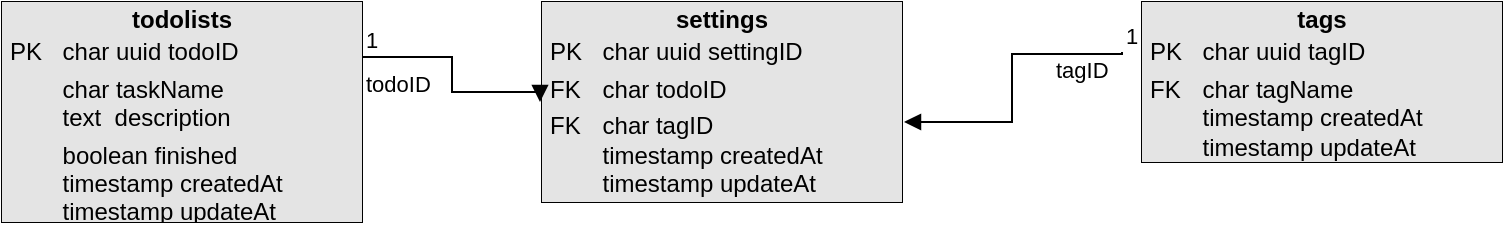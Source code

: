 <mxfile version="24.7.17">
  <diagram id="C5RBs43oDa-KdzZeNtuy" name="Page-1">
    <mxGraphModel dx="637" dy="571" grid="1" gridSize="10" guides="1" tooltips="1" connect="1" arrows="1" fold="1" page="1" pageScale="1" pageWidth="827" pageHeight="1169" math="0" shadow="0">
      <root>
        <mxCell id="WIyWlLk6GJQsqaUBKTNV-0" />
        <mxCell id="WIyWlLk6GJQsqaUBKTNV-1" parent="WIyWlLk6GJQsqaUBKTNV-0" />
        <mxCell id="BQ2eknXwwD9i8KfaOaq0-26" value="&lt;div style=&quot;box-sizing:border-box;width:100%;background:#e4e4e4;padding:2px;&quot;&gt;&lt;div style=&quot;text-align: center;&quot;&gt;&lt;b&gt;&lt;font color=&quot;#000000&quot;&gt;todolists&lt;/font&gt;&lt;/b&gt;&lt;/div&gt;&lt;table style=&quot;background-color: initial; font-size: 1em; width: 100%;&quot; cellpadding=&quot;2&quot; cellspacing=&quot;0&quot;&gt;&lt;tbody&gt;&lt;tr&gt;&lt;td&gt;&lt;font color=&quot;#000000&quot;&gt;PK&lt;/font&gt;&lt;/td&gt;&lt;td&gt;&lt;font color=&quot;#000000&quot;&gt;char uuid todoID&amp;nbsp;&lt;/font&gt;&lt;/td&gt;&lt;/tr&gt;&lt;tr&gt;&lt;td&gt;&lt;font color=&quot;#000000&quot;&gt;&lt;br&gt;&lt;/font&gt;&lt;/td&gt;&lt;td&gt;&lt;font color=&quot;#000000&quot;&gt;char taskName&lt;br&gt;text&amp;nbsp; description&lt;/font&gt;&lt;/td&gt;&lt;/tr&gt;&lt;tr&gt;&lt;td&gt;&lt;/td&gt;&lt;td&gt;&lt;font color=&quot;#000000&quot;&gt;boolean finished&lt;br&gt;timestamp createdAt&lt;br&gt;timestamp updateAt&amp;nbsp;&lt;/font&gt;&lt;/td&gt;&lt;/tr&gt;&lt;/tbody&gt;&lt;/table&gt;&lt;/div&gt;" style="verticalAlign=top;align=left;overflow=fill;html=1;whiteSpace=wrap;fillColor=default;" parent="WIyWlLk6GJQsqaUBKTNV-1" vertex="1">
          <mxGeometry x="39" y="480" width="180" height="110" as="geometry" />
        </mxCell>
        <mxCell id="BQ2eknXwwD9i8KfaOaq0-28" value="&lt;div style=&quot;box-sizing:border-box;width:100%;background:#e4e4e4;padding:2px;&quot;&gt;&lt;div style=&quot;text-align: center;&quot;&gt;&lt;b&gt;&lt;font color=&quot;#000000&quot;&gt;settings&lt;/font&gt;&lt;/b&gt;&lt;/div&gt;&lt;table style=&quot;background-color: initial; font-size: 1em; width: 100%;&quot; cellpadding=&quot;2&quot; cellspacing=&quot;0&quot;&gt;&lt;tbody&gt;&lt;tr&gt;&lt;td&gt;&lt;font color=&quot;#000000&quot;&gt;PK&lt;/font&gt;&lt;/td&gt;&lt;td&gt;&lt;font color=&quot;#000000&quot;&gt;char uuid settingID&amp;nbsp;&lt;/font&gt;&lt;/td&gt;&lt;/tr&gt;&lt;tr&gt;&lt;td&gt;&lt;font color=&quot;#000000&quot;&gt;FK&lt;/font&gt;&lt;/td&gt;&lt;td&gt;&lt;font color=&quot;#000000&quot;&gt;char todoID&lt;/font&gt;&lt;/td&gt;&lt;/tr&gt;&lt;tr&gt;&lt;td&gt;&lt;font color=&quot;#000000&quot;&gt;FK&lt;br&gt;&lt;br&gt;&lt;br&gt;&lt;/font&gt;&lt;/td&gt;&lt;td&gt;&lt;font color=&quot;#000000&quot;&gt;char tagID&lt;br&gt;&lt;/font&gt;&lt;span style=&quot;color: rgb(0, 0, 0);&quot;&gt;timestamp createdAt&lt;/span&gt;&lt;br style=&quot;color: rgb(0, 0, 0);&quot;&gt;&lt;span style=&quot;color: rgb(0, 0, 0);&quot;&gt;timestamp updateAt&amp;nbsp;&lt;/span&gt;&lt;font color=&quot;#000000&quot;&gt;&lt;br&gt;&lt;/font&gt;&lt;/td&gt;&lt;/tr&gt;&lt;/tbody&gt;&lt;/table&gt;&lt;/div&gt;" style="verticalAlign=top;align=left;overflow=fill;html=1;whiteSpace=wrap;" parent="WIyWlLk6GJQsqaUBKTNV-1" vertex="1">
          <mxGeometry x="309" y="480" width="180" height="100" as="geometry" />
        </mxCell>
        <mxCell id="BQ2eknXwwD9i8KfaOaq0-29" value="&lt;div style=&quot;box-sizing:border-box;width:100%;background:#e4e4e4;padding:2px;&quot;&gt;&lt;div style=&quot;text-align: center;&quot;&gt;&lt;b&gt;&lt;font color=&quot;#000000&quot;&gt;tags&lt;/font&gt;&lt;/b&gt;&lt;/div&gt;&lt;table style=&quot;background-color: initial; font-size: 1em; width: 100%;&quot; cellpadding=&quot;2&quot; cellspacing=&quot;0&quot;&gt;&lt;tbody&gt;&lt;tr&gt;&lt;td&gt;&lt;font color=&quot;#000000&quot;&gt;PK&lt;/font&gt;&lt;/td&gt;&lt;td&gt;&lt;font color=&quot;#000000&quot;&gt;char uuid tagID&amp;nbsp;&lt;/font&gt;&lt;/td&gt;&lt;/tr&gt;&lt;tr&gt;&lt;td&gt;&lt;font color=&quot;#000000&quot;&gt;FK&lt;br&gt;&lt;br&gt;&lt;br&gt;&lt;/font&gt;&lt;/td&gt;&lt;td&gt;&lt;font color=&quot;#000000&quot;&gt;char tagName&lt;br&gt;&lt;/font&gt;&lt;span style=&quot;color: rgb(0, 0, 0);&quot;&gt;timestamp createdAt&lt;/span&gt;&lt;br style=&quot;color: rgb(0, 0, 0);&quot;&gt;&lt;span style=&quot;color: rgb(0, 0, 0);&quot;&gt;timestamp updateAt&amp;nbsp;&lt;/span&gt;&lt;font color=&quot;#000000&quot;&gt;&lt;br&gt;&lt;/font&gt;&lt;/td&gt;&lt;/tr&gt;&lt;tr&gt;&lt;td&gt;&lt;font color=&quot;#000000&quot;&gt;&lt;br&gt;&lt;/font&gt;&lt;/td&gt;&lt;td&gt;&lt;font color=&quot;#000000&quot;&gt;&lt;br&gt;&lt;/font&gt;&lt;/td&gt;&lt;/tr&gt;&lt;/tbody&gt;&lt;/table&gt;&lt;/div&gt;" style="verticalAlign=top;align=left;overflow=fill;html=1;whiteSpace=wrap;" parent="WIyWlLk6GJQsqaUBKTNV-1" vertex="1">
          <mxGeometry x="609" y="480" width="180" height="80" as="geometry" />
        </mxCell>
        <mxCell id="BQ2eknXwwD9i8KfaOaq0-30" value="todoID" style="endArrow=block;endFill=1;html=1;edgeStyle=orthogonalEdgeStyle;align=left;verticalAlign=top;rounded=0;exitX=1;exitY=0.25;exitDx=0;exitDy=0;" parent="WIyWlLk6GJQsqaUBKTNV-1" source="BQ2eknXwwD9i8KfaOaq0-26" edge="1">
          <mxGeometry x="-1" relative="1" as="geometry">
            <mxPoint x="239" y="510" as="sourcePoint" />
            <mxPoint x="308" y="530" as="targetPoint" />
            <Array as="points">
              <mxPoint x="264" y="508" />
              <mxPoint x="264" y="525" />
              <mxPoint x="308" y="525" />
            </Array>
          </mxGeometry>
        </mxCell>
        <mxCell id="BQ2eknXwwD9i8KfaOaq0-31" value="1" style="edgeLabel;resizable=0;html=1;align=left;verticalAlign=bottom;" parent="BQ2eknXwwD9i8KfaOaq0-30" connectable="0" vertex="1">
          <mxGeometry x="-1" relative="1" as="geometry" />
        </mxCell>
        <mxCell id="BQ2eknXwwD9i8KfaOaq0-32" value="tagID" style="endArrow=block;endFill=1;html=1;edgeStyle=orthogonalEdgeStyle;align=left;verticalAlign=top;rounded=0;" parent="WIyWlLk6GJQsqaUBKTNV-1" edge="1">
          <mxGeometry x="-0.49" y="-5" relative="1" as="geometry">
            <mxPoint x="599" y="505" as="sourcePoint" />
            <mxPoint x="490" y="540" as="targetPoint" />
            <Array as="points">
              <mxPoint x="599" y="506" />
              <mxPoint x="544" y="506" />
              <mxPoint x="544" y="540" />
            </Array>
            <mxPoint as="offset" />
          </mxGeometry>
        </mxCell>
        <mxCell id="BQ2eknXwwD9i8KfaOaq0-33" value="1" style="edgeLabel;resizable=0;html=1;align=left;verticalAlign=bottom;" parent="BQ2eknXwwD9i8KfaOaq0-32" connectable="0" vertex="1">
          <mxGeometry x="-1" relative="1" as="geometry" />
        </mxCell>
      </root>
    </mxGraphModel>
  </diagram>
</mxfile>
